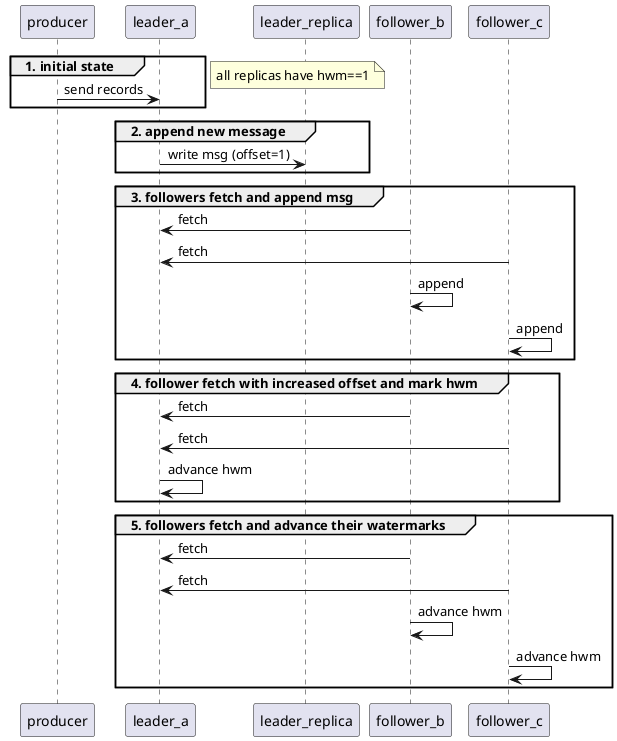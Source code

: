 @startuml kafka_message_replication

group 1. initial state
producer -> leader_a: send records
end
note right: all replicas have hwm==1

group 2. append new message
leader_a -> leader_replica: write msg (offset=1)
end

group 3. followers fetch and append msg
follower_b -> leader_a: fetch
follower_c -> leader_a: fetch
follower_b -> follower_b: append
follower_c -> follower_c: append
end

group 4. follower fetch with increased offset and mark hwm
follower_b -> leader_a: fetch
follower_c -> leader_a: fetch
leader_a -> leader_a: advance hwm
end

group 5. followers fetch and advance their watermarks
follower_b -> leader_a: fetch
follower_c -> leader_a: fetch
follower_b -> follower_b: advance hwm
follower_c -> follower_c: advance hwm
end
@enduml
